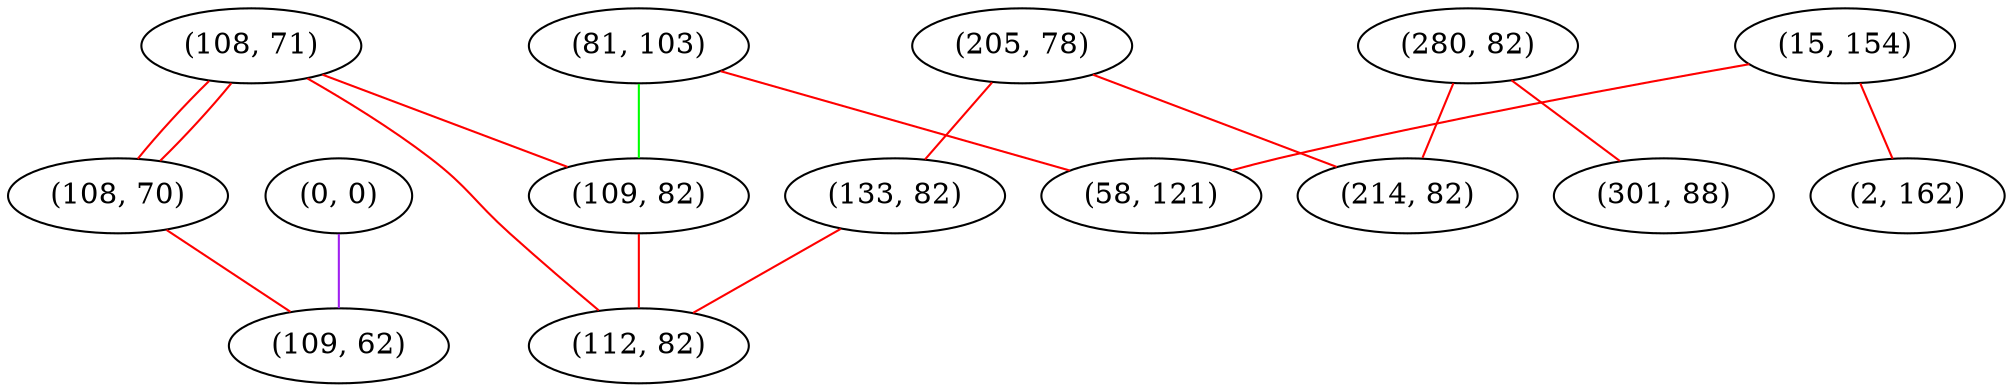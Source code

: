 graph "" {
"(0, 0)";
"(280, 82)";
"(301, 88)";
"(81, 103)";
"(205, 78)";
"(108, 71)";
"(133, 82)";
"(108, 70)";
"(214, 82)";
"(109, 82)";
"(15, 154)";
"(2, 162)";
"(109, 62)";
"(112, 82)";
"(58, 121)";
"(0, 0)" -- "(109, 62)"  [color=purple, key=0, weight=4];
"(280, 82)" -- "(214, 82)"  [color=red, key=0, weight=1];
"(280, 82)" -- "(301, 88)"  [color=red, key=0, weight=1];
"(81, 103)" -- "(109, 82)"  [color=green, key=0, weight=2];
"(81, 103)" -- "(58, 121)"  [color=red, key=0, weight=1];
"(205, 78)" -- "(214, 82)"  [color=red, key=0, weight=1];
"(205, 78)" -- "(133, 82)"  [color=red, key=0, weight=1];
"(108, 71)" -- "(109, 82)"  [color=red, key=0, weight=1];
"(108, 71)" -- "(112, 82)"  [color=red, key=0, weight=1];
"(108, 71)" -- "(108, 70)"  [color=red, key=0, weight=1];
"(108, 71)" -- "(108, 70)"  [color=red, key=1, weight=1];
"(133, 82)" -- "(112, 82)"  [color=red, key=0, weight=1];
"(108, 70)" -- "(109, 62)"  [color=red, key=0, weight=1];
"(109, 82)" -- "(112, 82)"  [color=red, key=0, weight=1];
"(15, 154)" -- "(58, 121)"  [color=red, key=0, weight=1];
"(15, 154)" -- "(2, 162)"  [color=red, key=0, weight=1];
}
